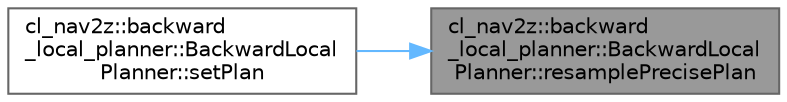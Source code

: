 digraph "cl_nav2z::backward_local_planner::BackwardLocalPlanner::resamplePrecisePlan"
{
 // LATEX_PDF_SIZE
  bgcolor="transparent";
  edge [fontname=Helvetica,fontsize=10,labelfontname=Helvetica,labelfontsize=10];
  node [fontname=Helvetica,fontsize=10,shape=box,height=0.2,width=0.4];
  rankdir="RL";
  Node1 [label="cl_nav2z::backward\l_local_planner::BackwardLocal\lPlanner::resamplePrecisePlan",height=0.2,width=0.4,color="gray40", fillcolor="grey60", style="filled", fontcolor="black",tooltip=" "];
  Node1 -> Node2 [dir="back",color="steelblue1",style="solid"];
  Node2 [label="cl_nav2z::backward\l_local_planner::BackwardLocal\lPlanner::setPlan",height=0.2,width=0.4,color="grey40", fillcolor="white", style="filled",URL="$classcl__nav2z_1_1backward__local__planner_1_1BackwardLocalPlanner.html#a8b1fd356d7eac7a5b146a1868facf00d",tooltip="nav2_core setPlan - Sets the global plan"];
}
